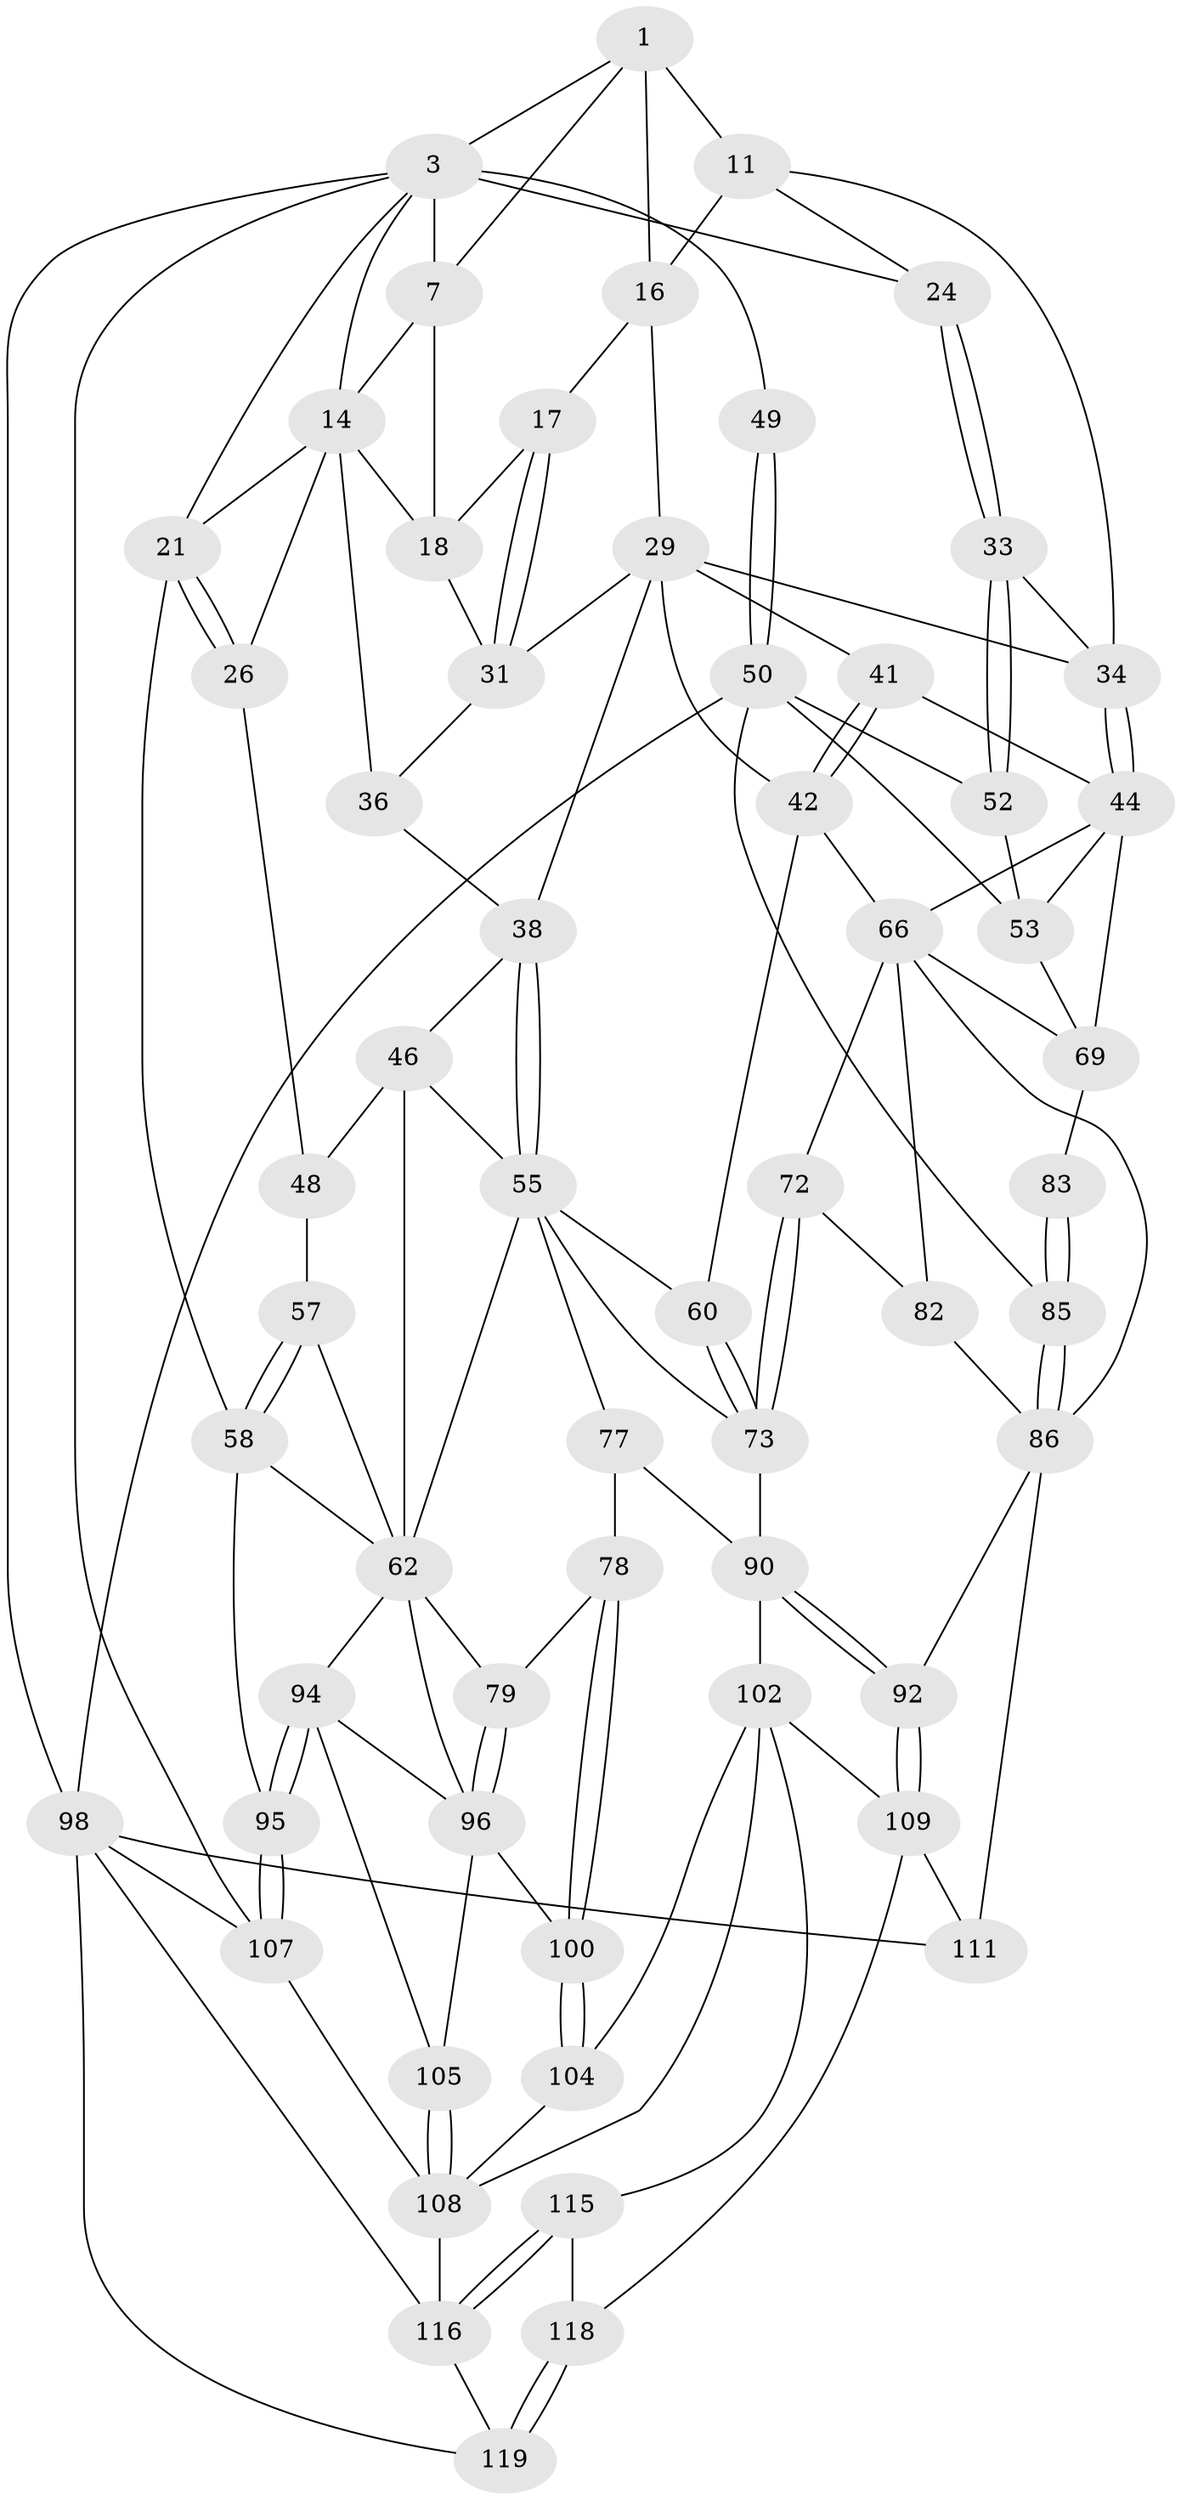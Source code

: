 // original degree distribution, {3: 0.016666666666666666, 5: 0.6333333333333333, 4: 0.18333333333333332, 6: 0.16666666666666666}
// Generated by graph-tools (version 1.1) at 2025/16/03/09/25 04:16:59]
// undirected, 60 vertices, 140 edges
graph export_dot {
graph [start="1"]
  node [color=gray90,style=filled];
  1 [pos="+0.4231558406774057+0",super="+8+2"];
  3 [pos="+1+0",super="+23+4"];
  7 [pos="+0.26209569671600474+0",super="+10"];
  11 [pos="+0.6732120201290228+0.07586131651999253",super="+12+19"];
  14 [pos="+0.1683685510413149+0.12202333311637317",super="+15+25"];
  16 [pos="+0.45082510943051485+0.11499707924263024",super="+20"];
  17 [pos="+0.31836551361364523+0.16280591145537"];
  18 [pos="+0.30132136567917084+0.16128163531979695",super="+27"];
  21 [pos="+0+0.3221554621356637",super="+22"];
  24 [pos="+0.8715652141304752+0.3117940020762266"];
  26 [pos="+0.06311108180553146+0.33717104263113873"];
  29 [pos="+0.5477772408576842+0.21765674005230123",super="+40+30"];
  31 [pos="+0.4051857294075934+0.2552135221007255",super="+32"];
  33 [pos="+0.8697152781805708+0.3149611616838821"];
  34 [pos="+0.8526825490725347+0.32603781956056616",super="+35"];
  36 [pos="+0.26975073790970766+0.36763957937328845"];
  38 [pos="+0.37683249863520923+0.38378859169487267",super="+39"];
  41 [pos="+0.667498525607181+0.4281233456694523"];
  42 [pos="+0.5663281931199277+0.45218470183733955",super="+43"];
  44 [pos="+0.7890265341482877+0.47324876012034023",super="+45+54"];
  46 [pos="+0.27694782436145043+0.4108729306333823",super="+56+47"];
  48 [pos="+0.07632513795173211+0.3645200429628356"];
  49 [pos="+1+0.26005939219369223"];
  50 [pos="+1+0.5745985511612897",super="+51+84"];
  52 [pos="+0.9411065932532683+0.42845052993483906"];
  53 [pos="+0.8959555217082685+0.5006182986311126",super="+64"];
  55 [pos="+0.3691921348749317+0.5311788932662327",super="+61"];
  57 [pos="+0.08575797680957867+0.5088807518842289"];
  58 [pos="+0+0.5725168628915915",super="+59"];
  60 [pos="+0.46728904254647596+0.5200572258740797"];
  62 [pos="+0.26076006377643546+0.550573791264444",super="+63"];
  66 [pos="+0.7185607171590219+0.5736508427607317",super="+67+71"];
  69 [pos="+0.8640788727806875+0.5858332822231761",super="+70+74"];
  72 [pos="+0.5633698623396802+0.6444546681840206"];
  73 [pos="+0.5358461128317831+0.6836624364529018",super="+81"];
  77 [pos="+0.33592633983980275+0.6335490987701791"];
  78 [pos="+0.3114470613636175+0.6650864062425297"];
  79 [pos="+0.14952089000040106+0.6211648770899124"];
  82 [pos="+0.6576892392001159+0.6442145274460618"];
  83 [pos="+0.8627768913850438+0.6736412746598661"];
  85 [pos="+0.8692134283245684+0.7474082001445603"];
  86 [pos="+0.7469156824216525+0.7405436527015282",super="+87"];
  90 [pos="+0.530867134183188+0.7091623432583272",super="+91"];
  92 [pos="+0.5438467408489897+0.7190330947049383"];
  94 [pos="+0+0.8247201222135626",super="+106"];
  95 [pos="+0+0.9787675249934461"];
  96 [pos="+0.14877450587273058+0.6788382549341929",super="+101+97"];
  98 [pos="+1+1",super="+99"];
  100 [pos="+0.3069024500282906+0.7150372263087388"];
  102 [pos="+0.4147004392740744+0.7926228236927928",super="+110+103"];
  104 [pos="+0.34253458472079573+0.8055756869755548"];
  105 [pos="+0.17789721918340012+0.799771571006309"];
  107 [pos="+0+1"];
  108 [pos="+0.18475401285008947+0.813027565564223",super="+113"];
  109 [pos="+0.5538935684140922+0.8677678678210679",super="+112"];
  111 [pos="+0.6950304971689109+0.8071864675422016"];
  115 [pos="+0.46155118385893695+0.9147928056427855"];
  116 [pos="+0.28912190243327257+1",super="+120"];
  118 [pos="+0.5564585777555203+0.8862361062606257"];
  119 [pos="+0.6053652669482009+0.9680141292658189"];
  1 -- 16;
  1 -- 11 [weight=2];
  1 -- 3;
  1 -- 7;
  3 -- 24;
  3 -- 49 [weight=2];
  3 -- 98;
  3 -- 7;
  3 -- 107;
  3 -- 14;
  3 -- 21;
  7 -- 18;
  7 -- 14;
  11 -- 24;
  11 -- 16;
  11 -- 34;
  14 -- 21;
  14 -- 26;
  14 -- 36;
  14 -- 18;
  16 -- 17;
  16 -- 29;
  17 -- 18;
  17 -- 31;
  17 -- 31;
  18 -- 31;
  21 -- 26;
  21 -- 26;
  21 -- 58;
  24 -- 33;
  24 -- 33;
  26 -- 48;
  29 -- 41;
  29 -- 42;
  29 -- 38;
  29 -- 31;
  29 -- 34;
  31 -- 36;
  33 -- 34;
  33 -- 52;
  33 -- 52;
  34 -- 44;
  34 -- 44;
  36 -- 38;
  38 -- 55;
  38 -- 55;
  38 -- 46;
  41 -- 42;
  41 -- 42;
  41 -- 44;
  42 -- 66;
  42 -- 60;
  44 -- 66;
  44 -- 69;
  44 -- 53;
  46 -- 62 [weight=2];
  46 -- 55;
  46 -- 48;
  48 -- 57;
  49 -- 50;
  49 -- 50;
  50 -- 52;
  50 -- 85;
  50 -- 98;
  50 -- 53;
  52 -- 53;
  53 -- 69;
  55 -- 73;
  55 -- 60;
  55 -- 77;
  55 -- 62;
  57 -- 58;
  57 -- 58;
  57 -- 62;
  58 -- 95;
  58 -- 62;
  60 -- 73;
  60 -- 73;
  62 -- 96;
  62 -- 94;
  62 -- 79;
  66 -- 72;
  66 -- 82;
  66 -- 69;
  66 -- 86;
  69 -- 83 [weight=2];
  72 -- 73;
  72 -- 73;
  72 -- 82;
  73 -- 90;
  77 -- 78;
  77 -- 90;
  78 -- 79;
  78 -- 100;
  78 -- 100;
  79 -- 96;
  79 -- 96;
  82 -- 86;
  83 -- 85;
  83 -- 85;
  85 -- 86;
  85 -- 86;
  86 -- 92;
  86 -- 111;
  90 -- 92;
  90 -- 92;
  90 -- 102;
  92 -- 109;
  92 -- 109;
  94 -- 95;
  94 -- 95;
  94 -- 96;
  94 -- 105;
  95 -- 107;
  95 -- 107;
  96 -- 105;
  96 -- 100;
  98 -- 107;
  98 -- 116;
  98 -- 119;
  98 -- 111;
  100 -- 104;
  100 -- 104;
  102 -- 115;
  102 -- 109;
  102 -- 104;
  102 -- 108;
  104 -- 108;
  105 -- 108;
  105 -- 108;
  107 -- 108;
  108 -- 116;
  109 -- 118;
  109 -- 111;
  115 -- 116;
  115 -- 116;
  115 -- 118;
  116 -- 119;
  118 -- 119;
  118 -- 119;
}
